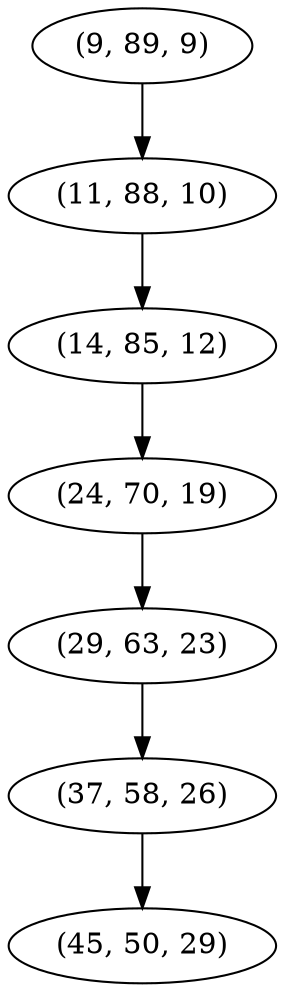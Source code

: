 digraph tree {
    "(9, 89, 9)";
    "(11, 88, 10)";
    "(14, 85, 12)";
    "(24, 70, 19)";
    "(29, 63, 23)";
    "(37, 58, 26)";
    "(45, 50, 29)";
    "(9, 89, 9)" -> "(11, 88, 10)";
    "(11, 88, 10)" -> "(14, 85, 12)";
    "(14, 85, 12)" -> "(24, 70, 19)";
    "(24, 70, 19)" -> "(29, 63, 23)";
    "(29, 63, 23)" -> "(37, 58, 26)";
    "(37, 58, 26)" -> "(45, 50, 29)";
}

